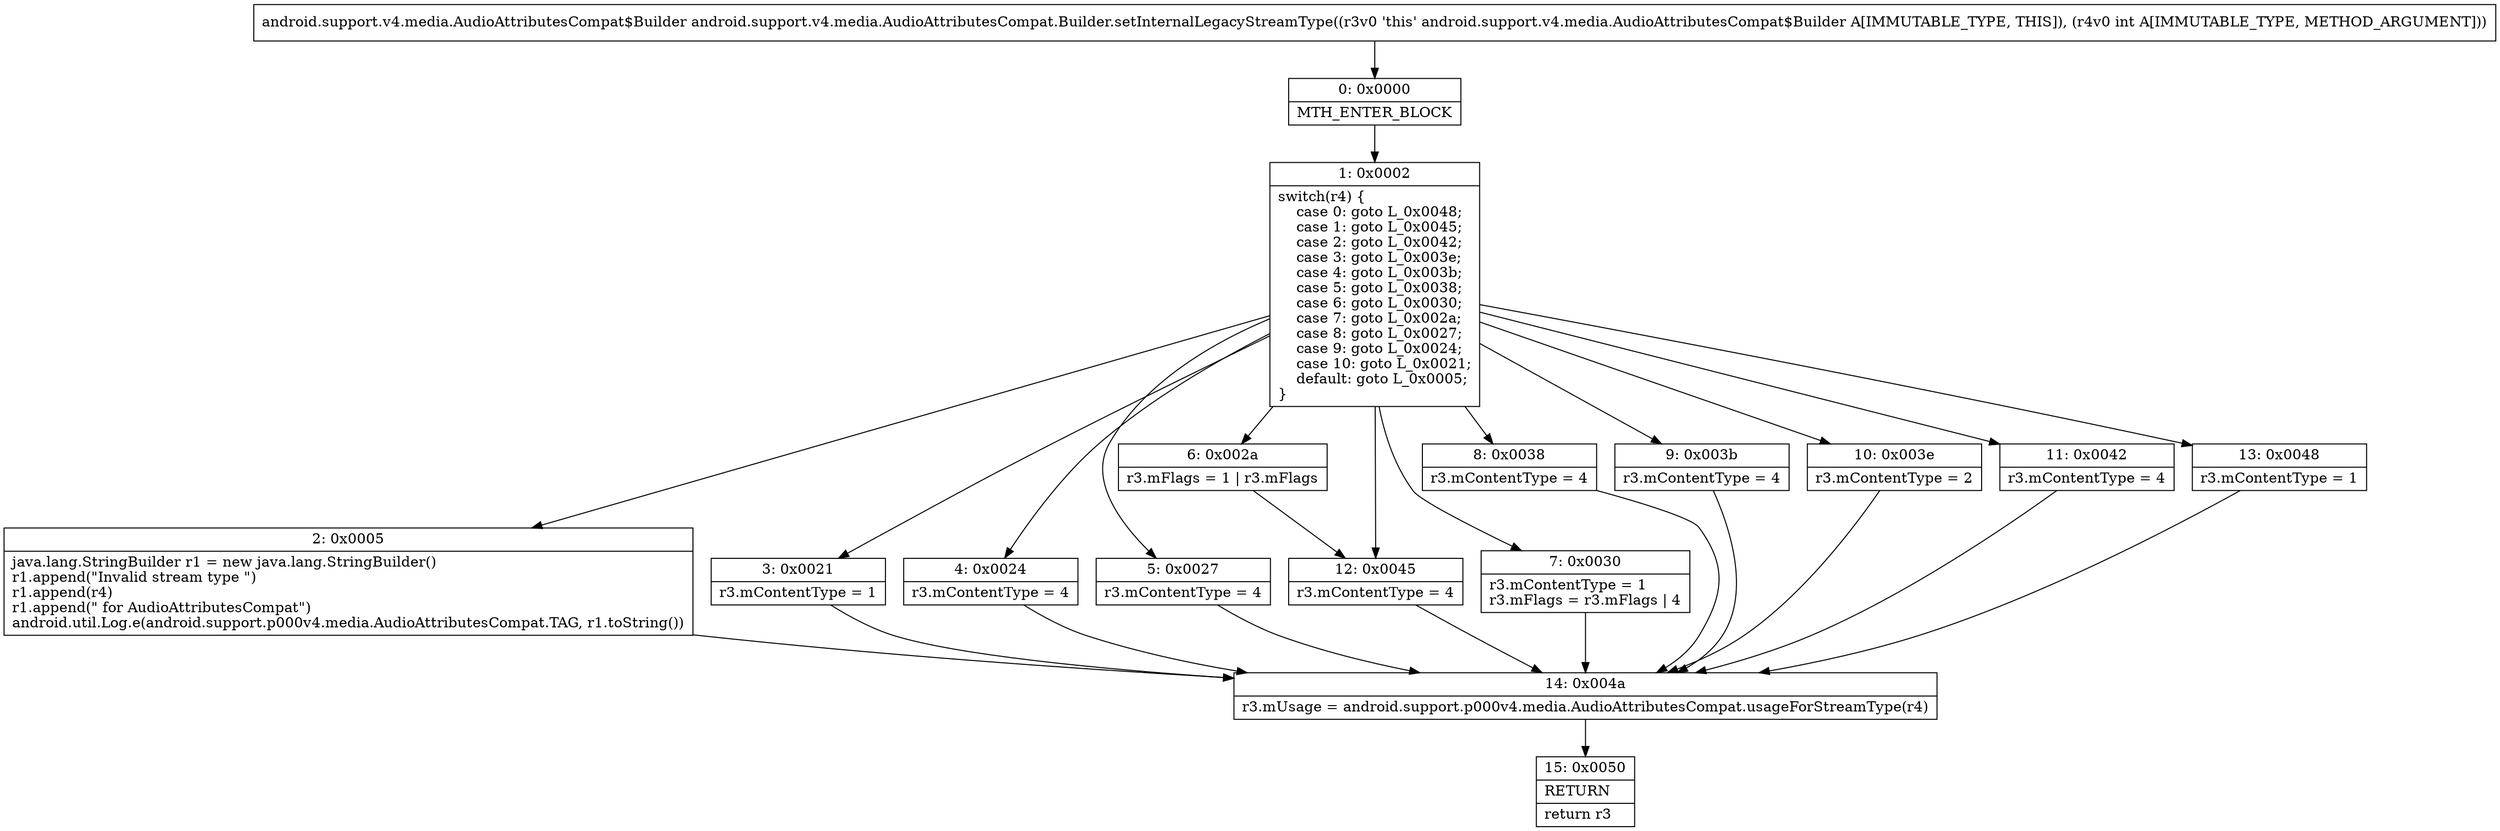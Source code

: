 digraph "CFG forandroid.support.v4.media.AudioAttributesCompat.Builder.setInternalLegacyStreamType(I)Landroid\/support\/v4\/media\/AudioAttributesCompat$Builder;" {
Node_0 [shape=record,label="{0\:\ 0x0000|MTH_ENTER_BLOCK\l}"];
Node_1 [shape=record,label="{1\:\ 0x0002|switch(r4) \{\l    case 0: goto L_0x0048;\l    case 1: goto L_0x0045;\l    case 2: goto L_0x0042;\l    case 3: goto L_0x003e;\l    case 4: goto L_0x003b;\l    case 5: goto L_0x0038;\l    case 6: goto L_0x0030;\l    case 7: goto L_0x002a;\l    case 8: goto L_0x0027;\l    case 9: goto L_0x0024;\l    case 10: goto L_0x0021;\l    default: goto L_0x0005;\l\}\l}"];
Node_2 [shape=record,label="{2\:\ 0x0005|java.lang.StringBuilder r1 = new java.lang.StringBuilder()\lr1.append(\"Invalid stream type \")\lr1.append(r4)\lr1.append(\" for AudioAttributesCompat\")\landroid.util.Log.e(android.support.p000v4.media.AudioAttributesCompat.TAG, r1.toString())\l}"];
Node_3 [shape=record,label="{3\:\ 0x0021|r3.mContentType = 1\l}"];
Node_4 [shape=record,label="{4\:\ 0x0024|r3.mContentType = 4\l}"];
Node_5 [shape=record,label="{5\:\ 0x0027|r3.mContentType = 4\l}"];
Node_6 [shape=record,label="{6\:\ 0x002a|r3.mFlags = 1 \| r3.mFlags\l}"];
Node_7 [shape=record,label="{7\:\ 0x0030|r3.mContentType = 1\lr3.mFlags = r3.mFlags \| 4\l}"];
Node_8 [shape=record,label="{8\:\ 0x0038|r3.mContentType = 4\l}"];
Node_9 [shape=record,label="{9\:\ 0x003b|r3.mContentType = 4\l}"];
Node_10 [shape=record,label="{10\:\ 0x003e|r3.mContentType = 2\l}"];
Node_11 [shape=record,label="{11\:\ 0x0042|r3.mContentType = 4\l}"];
Node_12 [shape=record,label="{12\:\ 0x0045|r3.mContentType = 4\l}"];
Node_13 [shape=record,label="{13\:\ 0x0048|r3.mContentType = 1\l}"];
Node_14 [shape=record,label="{14\:\ 0x004a|r3.mUsage = android.support.p000v4.media.AudioAttributesCompat.usageForStreamType(r4)\l}"];
Node_15 [shape=record,label="{15\:\ 0x0050|RETURN\l|return r3\l}"];
MethodNode[shape=record,label="{android.support.v4.media.AudioAttributesCompat$Builder android.support.v4.media.AudioAttributesCompat.Builder.setInternalLegacyStreamType((r3v0 'this' android.support.v4.media.AudioAttributesCompat$Builder A[IMMUTABLE_TYPE, THIS]), (r4v0 int A[IMMUTABLE_TYPE, METHOD_ARGUMENT])) }"];
MethodNode -> Node_0;
Node_0 -> Node_1;
Node_1 -> Node_2;
Node_1 -> Node_3;
Node_1 -> Node_4;
Node_1 -> Node_5;
Node_1 -> Node_6;
Node_1 -> Node_7;
Node_1 -> Node_8;
Node_1 -> Node_9;
Node_1 -> Node_10;
Node_1 -> Node_11;
Node_1 -> Node_12;
Node_1 -> Node_13;
Node_2 -> Node_14;
Node_3 -> Node_14;
Node_4 -> Node_14;
Node_5 -> Node_14;
Node_6 -> Node_12;
Node_7 -> Node_14;
Node_8 -> Node_14;
Node_9 -> Node_14;
Node_10 -> Node_14;
Node_11 -> Node_14;
Node_12 -> Node_14;
Node_13 -> Node_14;
Node_14 -> Node_15;
}

